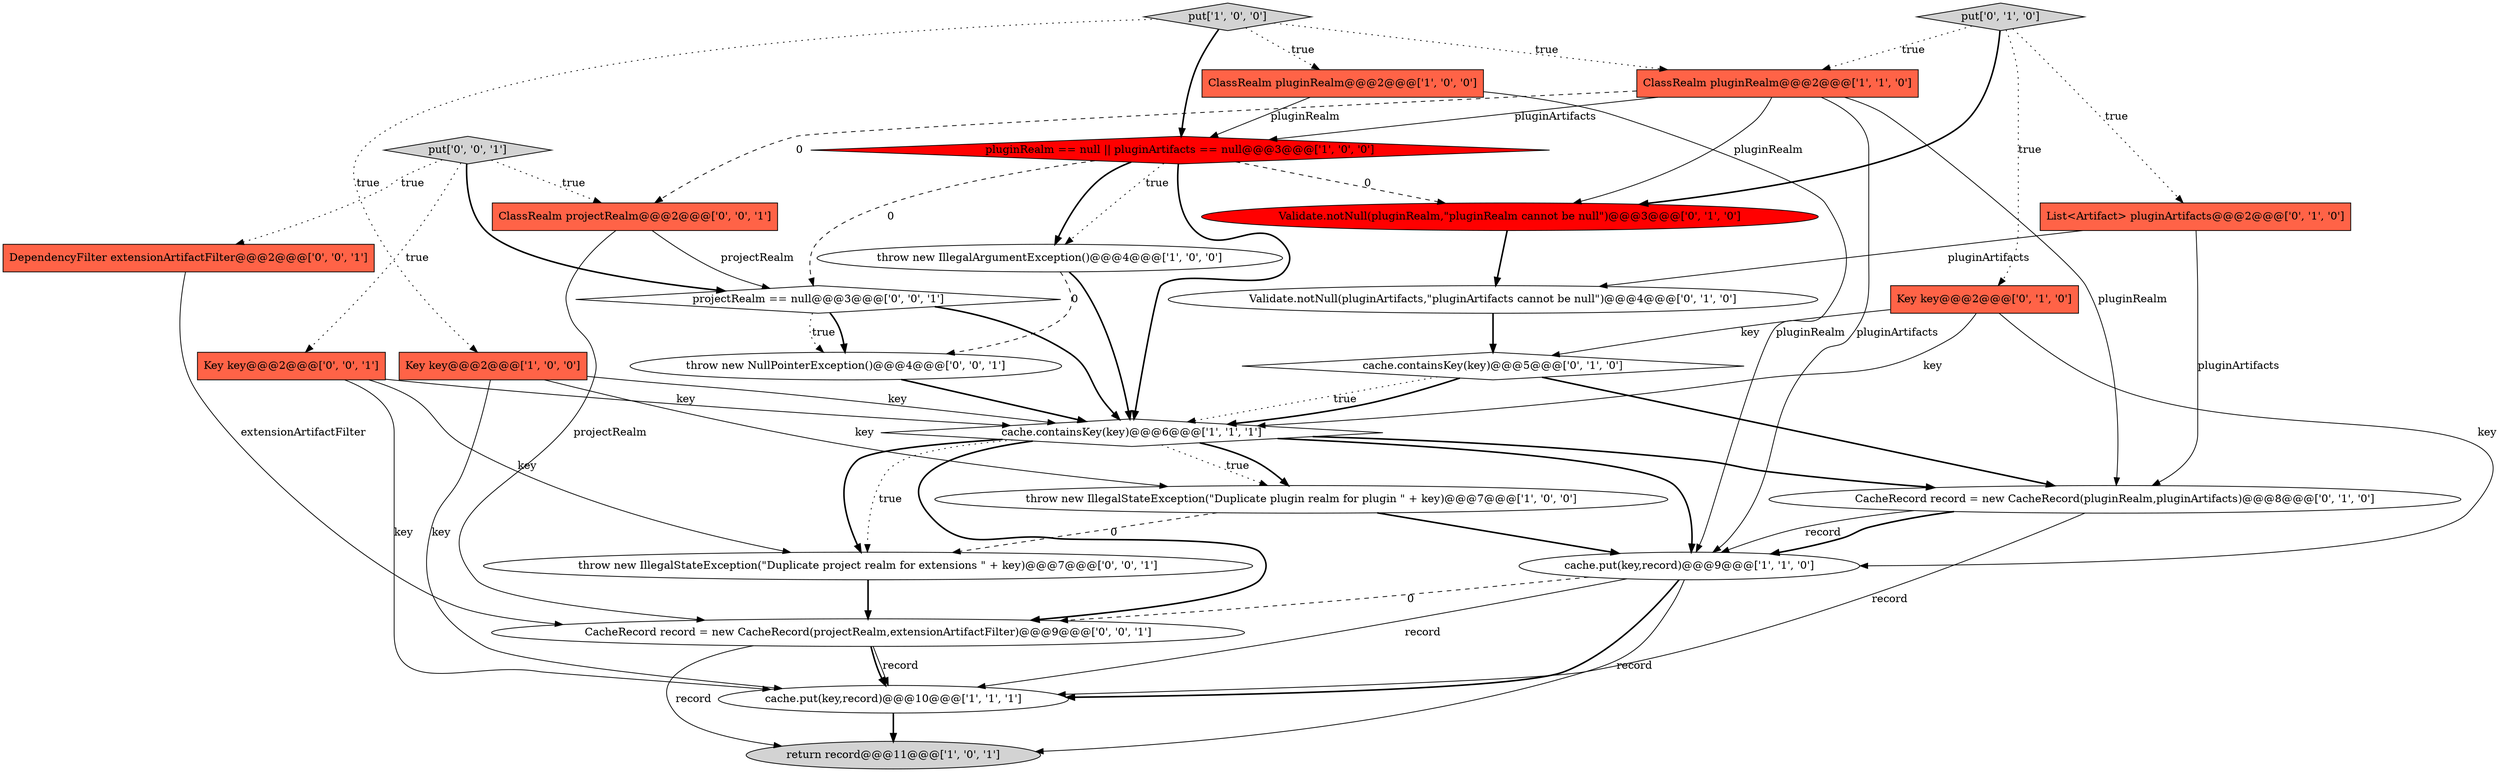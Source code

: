 digraph {
20 [style = filled, label = "CacheRecord record = new CacheRecord(projectRealm,extensionArtifactFilter)@@@9@@@['0', '0', '1']", fillcolor = white, shape = ellipse image = "AAA0AAABBB3BBB"];
25 [style = filled, label = "throw new NullPointerException()@@@4@@@['0', '0', '1']", fillcolor = white, shape = ellipse image = "AAA0AAABBB3BBB"];
23 [style = filled, label = "Key key@@@2@@@['0', '0', '1']", fillcolor = tomato, shape = box image = "AAA0AAABBB3BBB"];
7 [style = filled, label = "put['1', '0', '0']", fillcolor = lightgray, shape = diamond image = "AAA0AAABBB1BBB"];
13 [style = filled, label = "List<Artifact> pluginArtifacts@@@2@@@['0', '1', '0']", fillcolor = tomato, shape = box image = "AAA0AAABBB2BBB"];
16 [style = filled, label = "Validate.notNull(pluginRealm,\"pluginRealm cannot be null\")@@@3@@@['0', '1', '0']", fillcolor = red, shape = ellipse image = "AAA1AAABBB2BBB"];
3 [style = filled, label = "Key key@@@2@@@['1', '0', '0']", fillcolor = tomato, shape = box image = "AAA0AAABBB1BBB"];
17 [style = filled, label = "Validate.notNull(pluginArtifacts,\"pluginArtifacts cannot be null\")@@@4@@@['0', '1', '0']", fillcolor = white, shape = ellipse image = "AAA0AAABBB2BBB"];
4 [style = filled, label = "cache.put(key,record)@@@9@@@['1', '1', '0']", fillcolor = white, shape = ellipse image = "AAA0AAABBB1BBB"];
19 [style = filled, label = "throw new IllegalStateException(\"Duplicate project realm for extensions \" + key)@@@7@@@['0', '0', '1']", fillcolor = white, shape = ellipse image = "AAA0AAABBB3BBB"];
10 [style = filled, label = "cache.containsKey(key)@@@6@@@['1', '1', '1']", fillcolor = white, shape = diamond image = "AAA0AAABBB1BBB"];
6 [style = filled, label = "throw new IllegalArgumentException()@@@4@@@['1', '0', '0']", fillcolor = white, shape = ellipse image = "AAA0AAABBB1BBB"];
8 [style = filled, label = "ClassRealm pluginRealm@@@2@@@['1', '1', '0']", fillcolor = tomato, shape = box image = "AAA0AAABBB1BBB"];
1 [style = filled, label = "pluginRealm == null || pluginArtifacts == null@@@3@@@['1', '0', '0']", fillcolor = red, shape = diamond image = "AAA1AAABBB1BBB"];
9 [style = filled, label = "cache.put(key,record)@@@10@@@['1', '1', '1']", fillcolor = white, shape = ellipse image = "AAA0AAABBB1BBB"];
21 [style = filled, label = "put['0', '0', '1']", fillcolor = lightgray, shape = diamond image = "AAA0AAABBB3BBB"];
12 [style = filled, label = "put['0', '1', '0']", fillcolor = lightgray, shape = diamond image = "AAA0AAABBB2BBB"];
2 [style = filled, label = "throw new IllegalStateException(\"Duplicate plugin realm for plugin \" + key)@@@7@@@['1', '0', '0']", fillcolor = white, shape = ellipse image = "AAA0AAABBB1BBB"];
24 [style = filled, label = "ClassRealm projectRealm@@@2@@@['0', '0', '1']", fillcolor = tomato, shape = box image = "AAA0AAABBB3BBB"];
15 [style = filled, label = "CacheRecord record = new CacheRecord(pluginRealm,pluginArtifacts)@@@8@@@['0', '1', '0']", fillcolor = white, shape = ellipse image = "AAA0AAABBB2BBB"];
18 [style = filled, label = "DependencyFilter extensionArtifactFilter@@@2@@@['0', '0', '1']", fillcolor = tomato, shape = box image = "AAA0AAABBB3BBB"];
22 [style = filled, label = "projectRealm == null@@@3@@@['0', '0', '1']", fillcolor = white, shape = diamond image = "AAA0AAABBB3BBB"];
0 [style = filled, label = "ClassRealm pluginRealm@@@2@@@['1', '0', '0']", fillcolor = tomato, shape = box image = "AAA0AAABBB1BBB"];
5 [style = filled, label = "return record@@@11@@@['1', '0', '1']", fillcolor = lightgray, shape = ellipse image = "AAA0AAABBB1BBB"];
11 [style = filled, label = "cache.containsKey(key)@@@5@@@['0', '1', '0']", fillcolor = white, shape = diamond image = "AAA0AAABBB2BBB"];
14 [style = filled, label = "Key key@@@2@@@['0', '1', '0']", fillcolor = tomato, shape = box image = "AAA0AAABBB2BBB"];
14->10 [style = solid, label="key"];
20->9 [style = solid, label="record"];
4->9 [style = bold, label=""];
3->2 [style = solid, label="key"];
22->25 [style = bold, label=""];
23->9 [style = solid, label="key"];
14->4 [style = solid, label="key"];
10->20 [style = bold, label=""];
7->1 [style = bold, label=""];
2->19 [style = dashed, label="0"];
10->15 [style = bold, label=""];
13->17 [style = solid, label="pluginArtifacts"];
13->15 [style = solid, label="pluginArtifacts"];
21->18 [style = dotted, label="true"];
12->8 [style = dotted, label="true"];
20->9 [style = bold, label=""];
11->10 [style = dotted, label="true"];
15->4 [style = solid, label="record"];
23->10 [style = solid, label="key"];
10->19 [style = bold, label=""];
19->20 [style = bold, label=""];
22->25 [style = dotted, label="true"];
21->22 [style = bold, label=""];
4->20 [style = dashed, label="0"];
24->22 [style = solid, label="projectRealm"];
0->4 [style = solid, label="pluginRealm"];
12->16 [style = bold, label=""];
16->17 [style = bold, label=""];
4->5 [style = solid, label="record"];
8->24 [style = dashed, label="0"];
7->0 [style = dotted, label="true"];
0->1 [style = solid, label="pluginRealm"];
2->4 [style = bold, label=""];
11->15 [style = bold, label=""];
1->22 [style = dashed, label="0"];
12->14 [style = dotted, label="true"];
12->13 [style = dotted, label="true"];
1->6 [style = bold, label=""];
1->16 [style = dashed, label="0"];
21->24 [style = dotted, label="true"];
6->25 [style = dashed, label="0"];
10->2 [style = dotted, label="true"];
14->11 [style = solid, label="key"];
8->1 [style = solid, label="pluginArtifacts"];
7->3 [style = dotted, label="true"];
8->4 [style = solid, label="pluginArtifacts"];
23->19 [style = solid, label="key"];
10->19 [style = dotted, label="true"];
21->23 [style = dotted, label="true"];
6->10 [style = bold, label=""];
3->9 [style = solid, label="key"];
8->16 [style = solid, label="pluginRealm"];
11->10 [style = bold, label=""];
15->4 [style = bold, label=""];
22->10 [style = bold, label=""];
10->4 [style = bold, label=""];
9->5 [style = bold, label=""];
1->6 [style = dotted, label="true"];
25->10 [style = bold, label=""];
10->2 [style = bold, label=""];
18->20 [style = solid, label="extensionArtifactFilter"];
3->10 [style = solid, label="key"];
8->15 [style = solid, label="pluginRealm"];
4->9 [style = solid, label="record"];
7->8 [style = dotted, label="true"];
1->10 [style = bold, label=""];
15->9 [style = solid, label="record"];
20->5 [style = solid, label="record"];
24->20 [style = solid, label="projectRealm"];
17->11 [style = bold, label=""];
}
